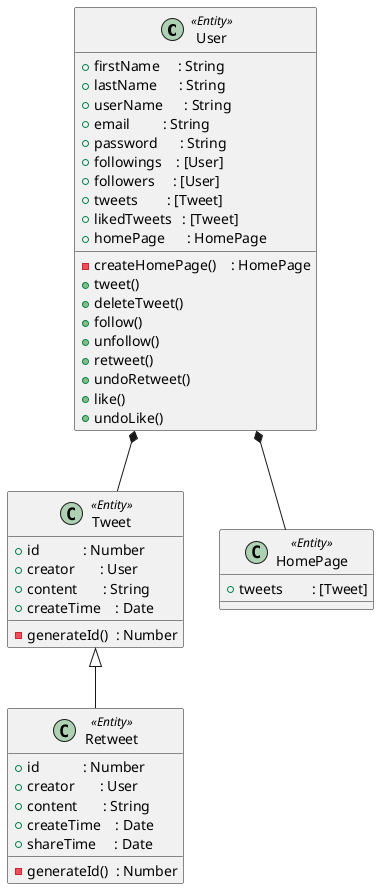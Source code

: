 @startuml Class Diagram for Twitter Clone

class User <<Entity>> { 
  + firstName     : String
  + lastName      : String
  + userName      : String
  + email         : String
  + password      : String
  + followings    : [User]
  + followers     : [User]
  + tweets        : [Tweet]
  + likedTweets   : [Tweet]
  + homePage      : HomePage

  - createHomePage()    : HomePage
  + tweet()
  + deleteTweet()
  + follow()
  + unfollow()
  + retweet()
  + undoRetweet()
  + like()
  + undoLike()
}

class Tweet <<Entity>> {
  + id            : Number  
  + creator       : User
  + content       : String
  + createTime    : Date

  - generateId()  : Number
}

class Retweet <<Entity>> {
  + id            : Number
  + creator       : User
  + content       : String
  + createTime    : Date
  + shareTime     : Date

  - generateId()  : Number
}

class HomePage <<Entity>> {
  + tweets        : [Tweet]
}

User *-- Tweet
User *-- HomePage
Tweet <|-- Retweet

@enduml